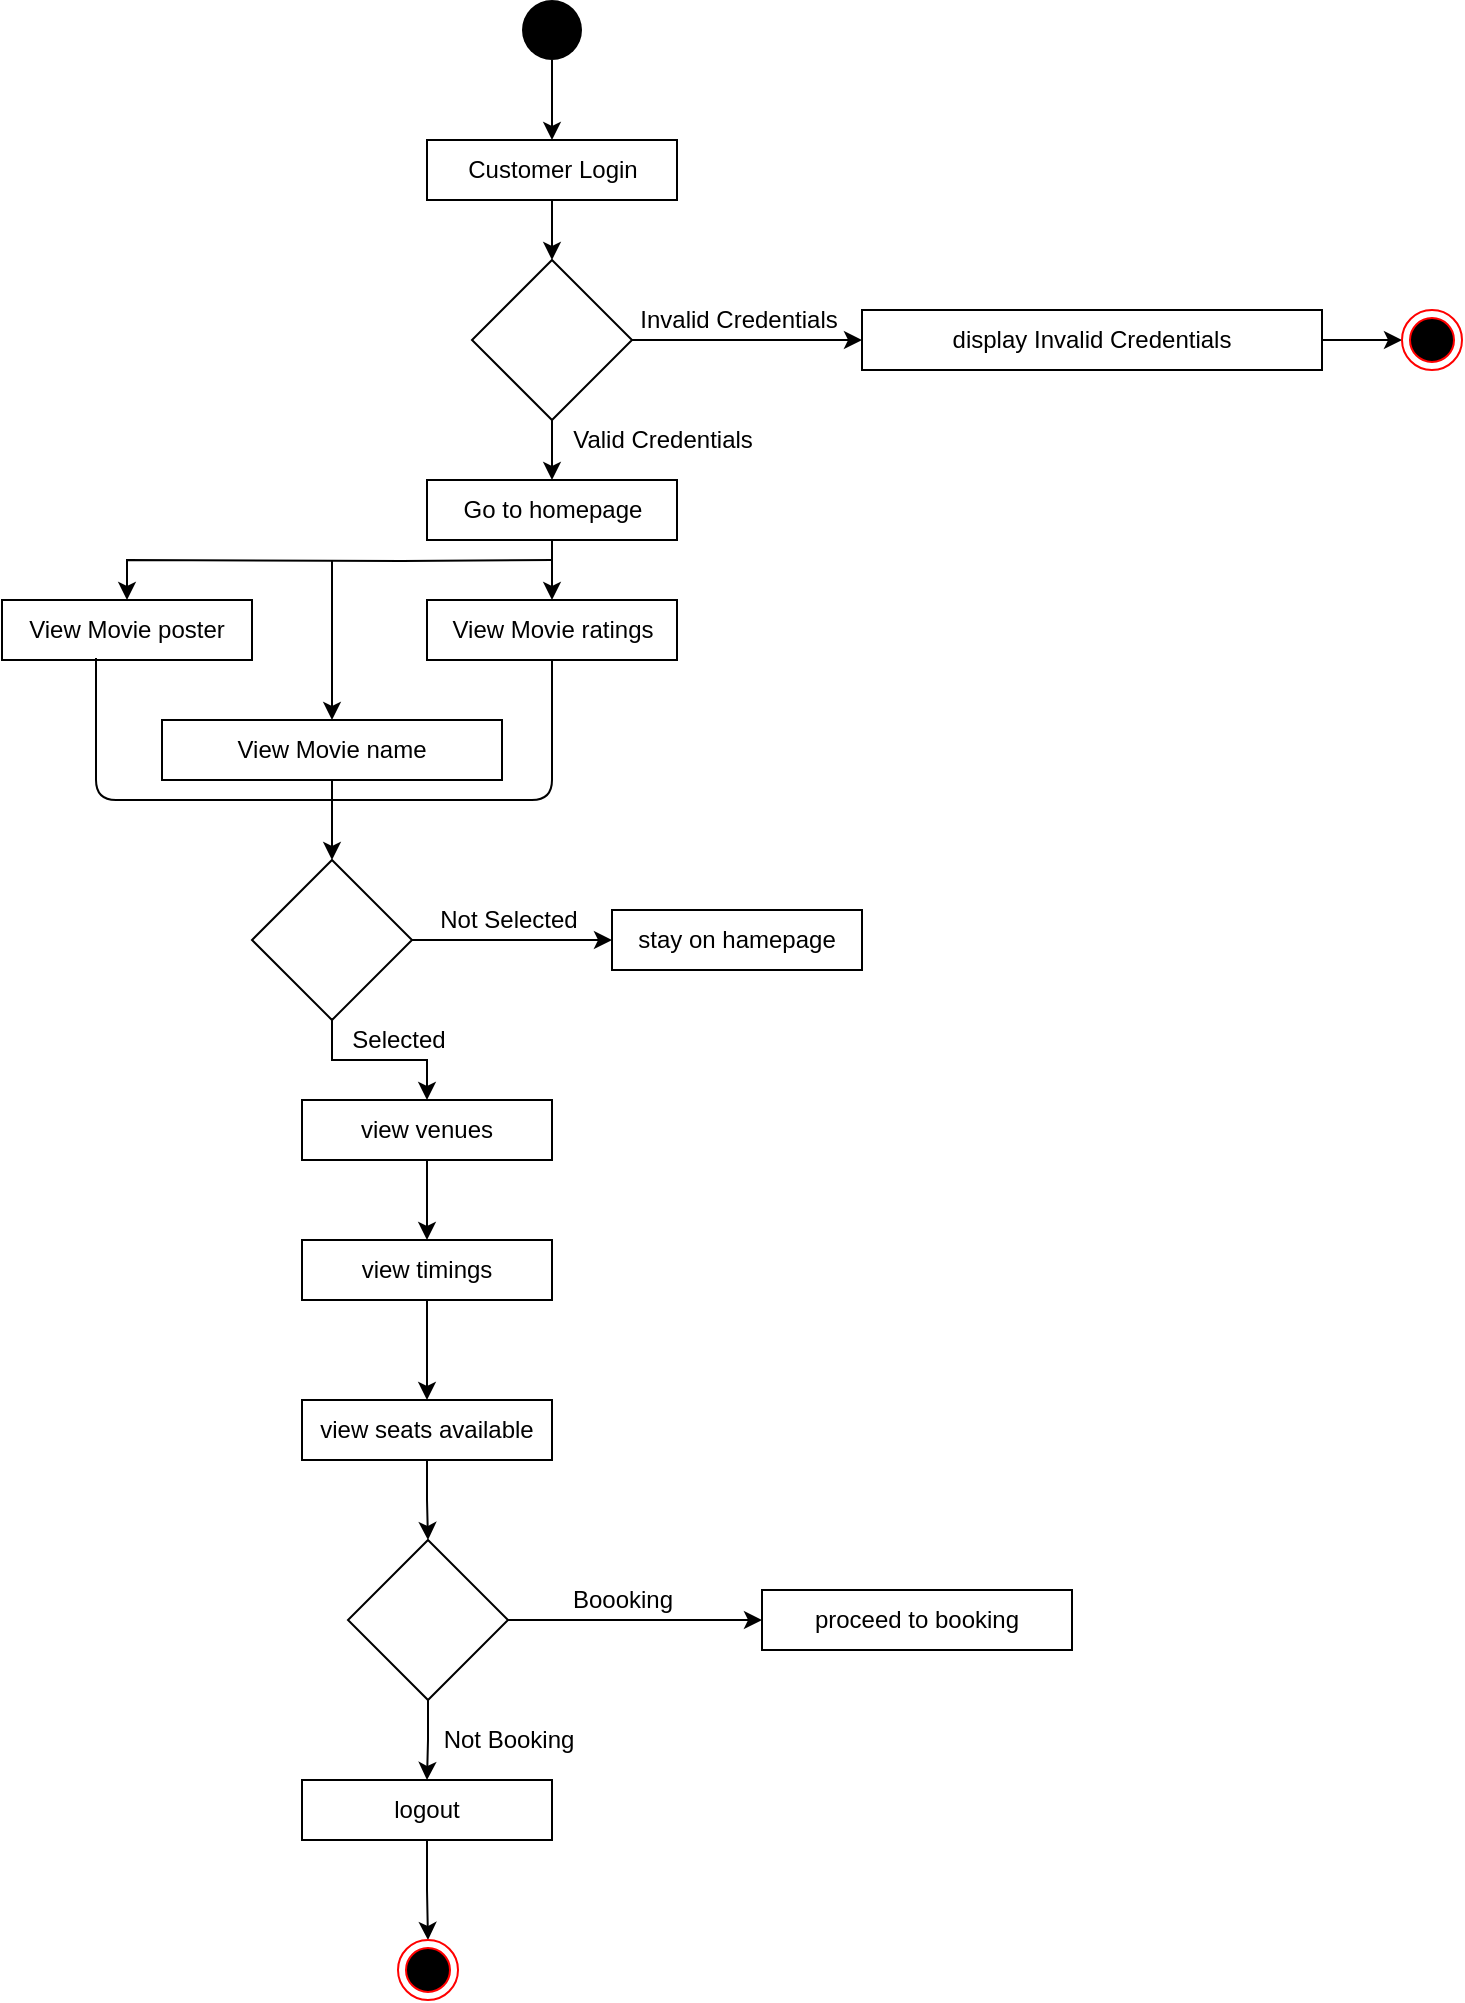 <mxfile version="13.10.4" type="github">
  <diagram id="2SrSE6dFypopOdbs2lEt" name="Page-1">
    <mxGraphModel dx="782" dy="720" grid="1" gridSize="10" guides="1" tooltips="1" connect="1" arrows="1" fold="1" page="1" pageScale="1" pageWidth="850" pageHeight="1100" math="0" shadow="0">
      <root>
        <mxCell id="0" />
        <mxCell id="1" parent="0" />
        <mxCell id="ffE1kvc3O03_92mrMjUh-44" style="edgeStyle=orthogonalEdgeStyle;rounded=0;orthogonalLoop=1;jettySize=auto;html=1;exitX=0.5;exitY=1;exitDx=0;exitDy=0;entryX=0.5;entryY=0;entryDx=0;entryDy=0;" edge="1" parent="1" source="ffE1kvc3O03_92mrMjUh-1" target="ffE1kvc3O03_92mrMjUh-2">
          <mxGeometry relative="1" as="geometry" />
        </mxCell>
        <mxCell id="ffE1kvc3O03_92mrMjUh-1" value="" style="ellipse;fillColor=#000000;strokeColor=none;" vertex="1" parent="1">
          <mxGeometry x="280" y="50" width="30" height="30" as="geometry" />
        </mxCell>
        <mxCell id="ffE1kvc3O03_92mrMjUh-20" style="edgeStyle=orthogonalEdgeStyle;rounded=0;orthogonalLoop=1;jettySize=auto;html=1;exitX=0.5;exitY=1;exitDx=0;exitDy=0;entryX=0.5;entryY=0;entryDx=0;entryDy=0;" edge="1" parent="1" source="ffE1kvc3O03_92mrMjUh-2" target="ffE1kvc3O03_92mrMjUh-3">
          <mxGeometry relative="1" as="geometry" />
        </mxCell>
        <mxCell id="ffE1kvc3O03_92mrMjUh-2" value="Customer Login" style="rounded=0;whiteSpace=wrap;html=1;" vertex="1" parent="1">
          <mxGeometry x="232.5" y="120" width="125" height="30" as="geometry" />
        </mxCell>
        <mxCell id="ffE1kvc3O03_92mrMjUh-19" style="edgeStyle=orthogonalEdgeStyle;rounded=0;orthogonalLoop=1;jettySize=auto;html=1;" edge="1" parent="1" source="ffE1kvc3O03_92mrMjUh-3" target="ffE1kvc3O03_92mrMjUh-4">
          <mxGeometry relative="1" as="geometry" />
        </mxCell>
        <mxCell id="ffE1kvc3O03_92mrMjUh-21" style="edgeStyle=orthogonalEdgeStyle;rounded=0;orthogonalLoop=1;jettySize=auto;html=1;exitX=0.5;exitY=1;exitDx=0;exitDy=0;entryX=0.5;entryY=0;entryDx=0;entryDy=0;" edge="1" parent="1" source="ffE1kvc3O03_92mrMjUh-3" target="ffE1kvc3O03_92mrMjUh-5">
          <mxGeometry relative="1" as="geometry" />
        </mxCell>
        <mxCell id="ffE1kvc3O03_92mrMjUh-3" value="" style="rhombus;whiteSpace=wrap;html=1;" vertex="1" parent="1">
          <mxGeometry x="255" y="180" width="80" height="80" as="geometry" />
        </mxCell>
        <mxCell id="ffE1kvc3O03_92mrMjUh-37" style="edgeStyle=orthogonalEdgeStyle;rounded=0;orthogonalLoop=1;jettySize=auto;html=1;exitX=1;exitY=0.5;exitDx=0;exitDy=0;entryX=0;entryY=0.5;entryDx=0;entryDy=0;" edge="1" parent="1" source="ffE1kvc3O03_92mrMjUh-4" target="ffE1kvc3O03_92mrMjUh-18">
          <mxGeometry relative="1" as="geometry" />
        </mxCell>
        <mxCell id="ffE1kvc3O03_92mrMjUh-4" value="display Invalid Credentials" style="rounded=0;whiteSpace=wrap;html=1;" vertex="1" parent="1">
          <mxGeometry x="450" y="205" width="230" height="30" as="geometry" />
        </mxCell>
        <mxCell id="ffE1kvc3O03_92mrMjUh-22" style="edgeStyle=orthogonalEdgeStyle;rounded=0;orthogonalLoop=1;jettySize=auto;html=1;exitX=0.5;exitY=1;exitDx=0;exitDy=0;entryX=0.5;entryY=0;entryDx=0;entryDy=0;" edge="1" parent="1" source="ffE1kvc3O03_92mrMjUh-5" target="ffE1kvc3O03_92mrMjUh-6">
          <mxGeometry relative="1" as="geometry" />
        </mxCell>
        <mxCell id="ffE1kvc3O03_92mrMjUh-23" style="edgeStyle=orthogonalEdgeStyle;rounded=0;orthogonalLoop=1;jettySize=auto;html=1;entryX=0.5;entryY=0;entryDx=0;entryDy=0;" edge="1" parent="1" target="ffE1kvc3O03_92mrMjUh-7">
          <mxGeometry relative="1" as="geometry">
            <mxPoint x="295" y="330" as="sourcePoint" />
          </mxGeometry>
        </mxCell>
        <mxCell id="ffE1kvc3O03_92mrMjUh-5" value="Go to homepage" style="rounded=0;whiteSpace=wrap;html=1;" vertex="1" parent="1">
          <mxGeometry x="232.5" y="290" width="125" height="30" as="geometry" />
        </mxCell>
        <mxCell id="ffE1kvc3O03_92mrMjUh-6" value="View Movie ratings" style="rounded=0;whiteSpace=wrap;html=1;" vertex="1" parent="1">
          <mxGeometry x="232.5" y="350" width="125" height="30" as="geometry" />
        </mxCell>
        <mxCell id="ffE1kvc3O03_92mrMjUh-7" value="View Movie poster" style="rounded=0;whiteSpace=wrap;html=1;" vertex="1" parent="1">
          <mxGeometry x="20" y="350" width="125" height="30" as="geometry" />
        </mxCell>
        <mxCell id="ffE1kvc3O03_92mrMjUh-27" style="edgeStyle=orthogonalEdgeStyle;rounded=0;orthogonalLoop=1;jettySize=auto;html=1;exitX=0.5;exitY=1;exitDx=0;exitDy=0;entryX=0.5;entryY=0;entryDx=0;entryDy=0;" edge="1" parent="1" source="ffE1kvc3O03_92mrMjUh-8" target="ffE1kvc3O03_92mrMjUh-9">
          <mxGeometry relative="1" as="geometry" />
        </mxCell>
        <mxCell id="ffE1kvc3O03_92mrMjUh-8" value="View Movie name" style="rounded=0;whiteSpace=wrap;html=1;" vertex="1" parent="1">
          <mxGeometry x="100" y="410" width="170" height="30" as="geometry" />
        </mxCell>
        <mxCell id="ffE1kvc3O03_92mrMjUh-29" style="edgeStyle=orthogonalEdgeStyle;rounded=0;orthogonalLoop=1;jettySize=auto;html=1;exitX=1;exitY=0.5;exitDx=0;exitDy=0;" edge="1" parent="1" source="ffE1kvc3O03_92mrMjUh-9" target="ffE1kvc3O03_92mrMjUh-10">
          <mxGeometry relative="1" as="geometry" />
        </mxCell>
        <mxCell id="ffE1kvc3O03_92mrMjUh-30" style="edgeStyle=orthogonalEdgeStyle;rounded=0;orthogonalLoop=1;jettySize=auto;html=1;exitX=0.5;exitY=1;exitDx=0;exitDy=0;" edge="1" parent="1" source="ffE1kvc3O03_92mrMjUh-9" target="ffE1kvc3O03_92mrMjUh-11">
          <mxGeometry relative="1" as="geometry" />
        </mxCell>
        <mxCell id="ffE1kvc3O03_92mrMjUh-9" value="" style="rhombus;whiteSpace=wrap;html=1;" vertex="1" parent="1">
          <mxGeometry x="145" y="480" width="80" height="80" as="geometry" />
        </mxCell>
        <mxCell id="ffE1kvc3O03_92mrMjUh-10" value="stay on hamepage" style="rounded=0;whiteSpace=wrap;html=1;" vertex="1" parent="1">
          <mxGeometry x="325" y="505" width="125" height="30" as="geometry" />
        </mxCell>
        <mxCell id="ffE1kvc3O03_92mrMjUh-31" style="edgeStyle=orthogonalEdgeStyle;rounded=0;orthogonalLoop=1;jettySize=auto;html=1;exitX=0.5;exitY=1;exitDx=0;exitDy=0;" edge="1" parent="1" source="ffE1kvc3O03_92mrMjUh-11" target="ffE1kvc3O03_92mrMjUh-12">
          <mxGeometry relative="1" as="geometry" />
        </mxCell>
        <mxCell id="ffE1kvc3O03_92mrMjUh-11" value="view venues" style="rounded=0;whiteSpace=wrap;html=1;" vertex="1" parent="1">
          <mxGeometry x="170" y="600" width="125" height="30" as="geometry" />
        </mxCell>
        <mxCell id="ffE1kvc3O03_92mrMjUh-32" style="edgeStyle=orthogonalEdgeStyle;rounded=0;orthogonalLoop=1;jettySize=auto;html=1;exitX=0.5;exitY=1;exitDx=0;exitDy=0;entryX=0.5;entryY=0;entryDx=0;entryDy=0;" edge="1" parent="1" source="ffE1kvc3O03_92mrMjUh-12" target="ffE1kvc3O03_92mrMjUh-13">
          <mxGeometry relative="1" as="geometry" />
        </mxCell>
        <mxCell id="ffE1kvc3O03_92mrMjUh-12" value="view timings" style="rounded=0;whiteSpace=wrap;html=1;" vertex="1" parent="1">
          <mxGeometry x="170" y="670" width="125" height="30" as="geometry" />
        </mxCell>
        <mxCell id="ffE1kvc3O03_92mrMjUh-33" style="edgeStyle=orthogonalEdgeStyle;rounded=0;orthogonalLoop=1;jettySize=auto;html=1;exitX=0.5;exitY=1;exitDx=0;exitDy=0;entryX=0.5;entryY=0;entryDx=0;entryDy=0;" edge="1" parent="1" source="ffE1kvc3O03_92mrMjUh-13" target="ffE1kvc3O03_92mrMjUh-14">
          <mxGeometry relative="1" as="geometry" />
        </mxCell>
        <mxCell id="ffE1kvc3O03_92mrMjUh-13" value="view seats available" style="rounded=0;whiteSpace=wrap;html=1;" vertex="1" parent="1">
          <mxGeometry x="170" y="750" width="125" height="30" as="geometry" />
        </mxCell>
        <mxCell id="ffE1kvc3O03_92mrMjUh-34" style="edgeStyle=orthogonalEdgeStyle;rounded=0;orthogonalLoop=1;jettySize=auto;html=1;exitX=1;exitY=0.5;exitDx=0;exitDy=0;entryX=0;entryY=0.5;entryDx=0;entryDy=0;" edge="1" parent="1" source="ffE1kvc3O03_92mrMjUh-14" target="ffE1kvc3O03_92mrMjUh-15">
          <mxGeometry relative="1" as="geometry" />
        </mxCell>
        <mxCell id="ffE1kvc3O03_92mrMjUh-35" style="edgeStyle=orthogonalEdgeStyle;rounded=0;orthogonalLoop=1;jettySize=auto;html=1;exitX=0.5;exitY=1;exitDx=0;exitDy=0;entryX=0.5;entryY=0;entryDx=0;entryDy=0;" edge="1" parent="1" source="ffE1kvc3O03_92mrMjUh-14" target="ffE1kvc3O03_92mrMjUh-16">
          <mxGeometry relative="1" as="geometry" />
        </mxCell>
        <mxCell id="ffE1kvc3O03_92mrMjUh-14" value="" style="rhombus;whiteSpace=wrap;html=1;" vertex="1" parent="1">
          <mxGeometry x="193" y="820" width="80" height="80" as="geometry" />
        </mxCell>
        <mxCell id="ffE1kvc3O03_92mrMjUh-15" value="proceed to booking" style="rounded=0;whiteSpace=wrap;html=1;" vertex="1" parent="1">
          <mxGeometry x="400" y="845" width="155" height="30" as="geometry" />
        </mxCell>
        <mxCell id="ffE1kvc3O03_92mrMjUh-36" style="edgeStyle=orthogonalEdgeStyle;rounded=0;orthogonalLoop=1;jettySize=auto;html=1;exitX=0.5;exitY=1;exitDx=0;exitDy=0;entryX=0.5;entryY=0;entryDx=0;entryDy=0;" edge="1" parent="1" source="ffE1kvc3O03_92mrMjUh-16" target="ffE1kvc3O03_92mrMjUh-17">
          <mxGeometry relative="1" as="geometry" />
        </mxCell>
        <mxCell id="ffE1kvc3O03_92mrMjUh-16" value="logout" style="rounded=0;whiteSpace=wrap;html=1;" vertex="1" parent="1">
          <mxGeometry x="170" y="940" width="125" height="30" as="geometry" />
        </mxCell>
        <mxCell id="ffE1kvc3O03_92mrMjUh-17" value="" style="ellipse;html=1;shape=endState;fillColor=#000000;strokeColor=#ff0000;" vertex="1" parent="1">
          <mxGeometry x="218" y="1020" width="30" height="30" as="geometry" />
        </mxCell>
        <mxCell id="ffE1kvc3O03_92mrMjUh-18" value="" style="ellipse;html=1;shape=endState;fillColor=#000000;strokeColor=#ff0000;" vertex="1" parent="1">
          <mxGeometry x="720" y="205" width="30" height="30" as="geometry" />
        </mxCell>
        <mxCell id="ffE1kvc3O03_92mrMjUh-25" value="" style="endArrow=classic;html=1;entryX=0.5;entryY=0;entryDx=0;entryDy=0;" edge="1" parent="1" target="ffE1kvc3O03_92mrMjUh-8">
          <mxGeometry width="50" height="50" relative="1" as="geometry">
            <mxPoint x="185" y="330" as="sourcePoint" />
            <mxPoint x="140" y="230" as="targetPoint" />
          </mxGeometry>
        </mxCell>
        <mxCell id="ffE1kvc3O03_92mrMjUh-26" value="" style="endArrow=none;html=1;exitX=0.376;exitY=0.967;exitDx=0;exitDy=0;exitPerimeter=0;entryX=0.5;entryY=1;entryDx=0;entryDy=0;" edge="1" parent="1" source="ffE1kvc3O03_92mrMjUh-7" target="ffE1kvc3O03_92mrMjUh-6">
          <mxGeometry width="50" height="50" relative="1" as="geometry">
            <mxPoint x="40" y="480" as="sourcePoint" />
            <mxPoint x="90" y="430" as="targetPoint" />
            <Array as="points">
              <mxPoint x="67" y="450" />
              <mxPoint x="295" y="450" />
            </Array>
          </mxGeometry>
        </mxCell>
        <mxCell id="ffE1kvc3O03_92mrMjUh-38" value="Invalid Credentials" style="text;html=1;align=center;verticalAlign=middle;resizable=0;points=[];autosize=1;" vertex="1" parent="1">
          <mxGeometry x="332.5" y="200" width="110" height="20" as="geometry" />
        </mxCell>
        <mxCell id="ffE1kvc3O03_92mrMjUh-39" value="Valid Credentials" style="text;html=1;align=center;verticalAlign=middle;resizable=0;points=[];autosize=1;" vertex="1" parent="1">
          <mxGeometry x="295" y="260" width="110" height="20" as="geometry" />
        </mxCell>
        <mxCell id="ffE1kvc3O03_92mrMjUh-40" value="Not Selected" style="text;html=1;align=center;verticalAlign=middle;resizable=0;points=[];autosize=1;" vertex="1" parent="1">
          <mxGeometry x="232.5" y="500" width="80" height="20" as="geometry" />
        </mxCell>
        <mxCell id="ffE1kvc3O03_92mrMjUh-41" value="Selected" style="text;html=1;align=center;verticalAlign=middle;resizable=0;points=[];autosize=1;" vertex="1" parent="1">
          <mxGeometry x="188" y="560" width="60" height="20" as="geometry" />
        </mxCell>
        <mxCell id="ffE1kvc3O03_92mrMjUh-42" value="Boooking" style="text;html=1;align=center;verticalAlign=middle;resizable=0;points=[];autosize=1;" vertex="1" parent="1">
          <mxGeometry x="295" y="840" width="70" height="20" as="geometry" />
        </mxCell>
        <mxCell id="ffE1kvc3O03_92mrMjUh-43" value="Not Booking" style="text;html=1;align=center;verticalAlign=middle;resizable=0;points=[];autosize=1;" vertex="1" parent="1">
          <mxGeometry x="232.5" y="910" width="80" height="20" as="geometry" />
        </mxCell>
      </root>
    </mxGraphModel>
  </diagram>
</mxfile>
